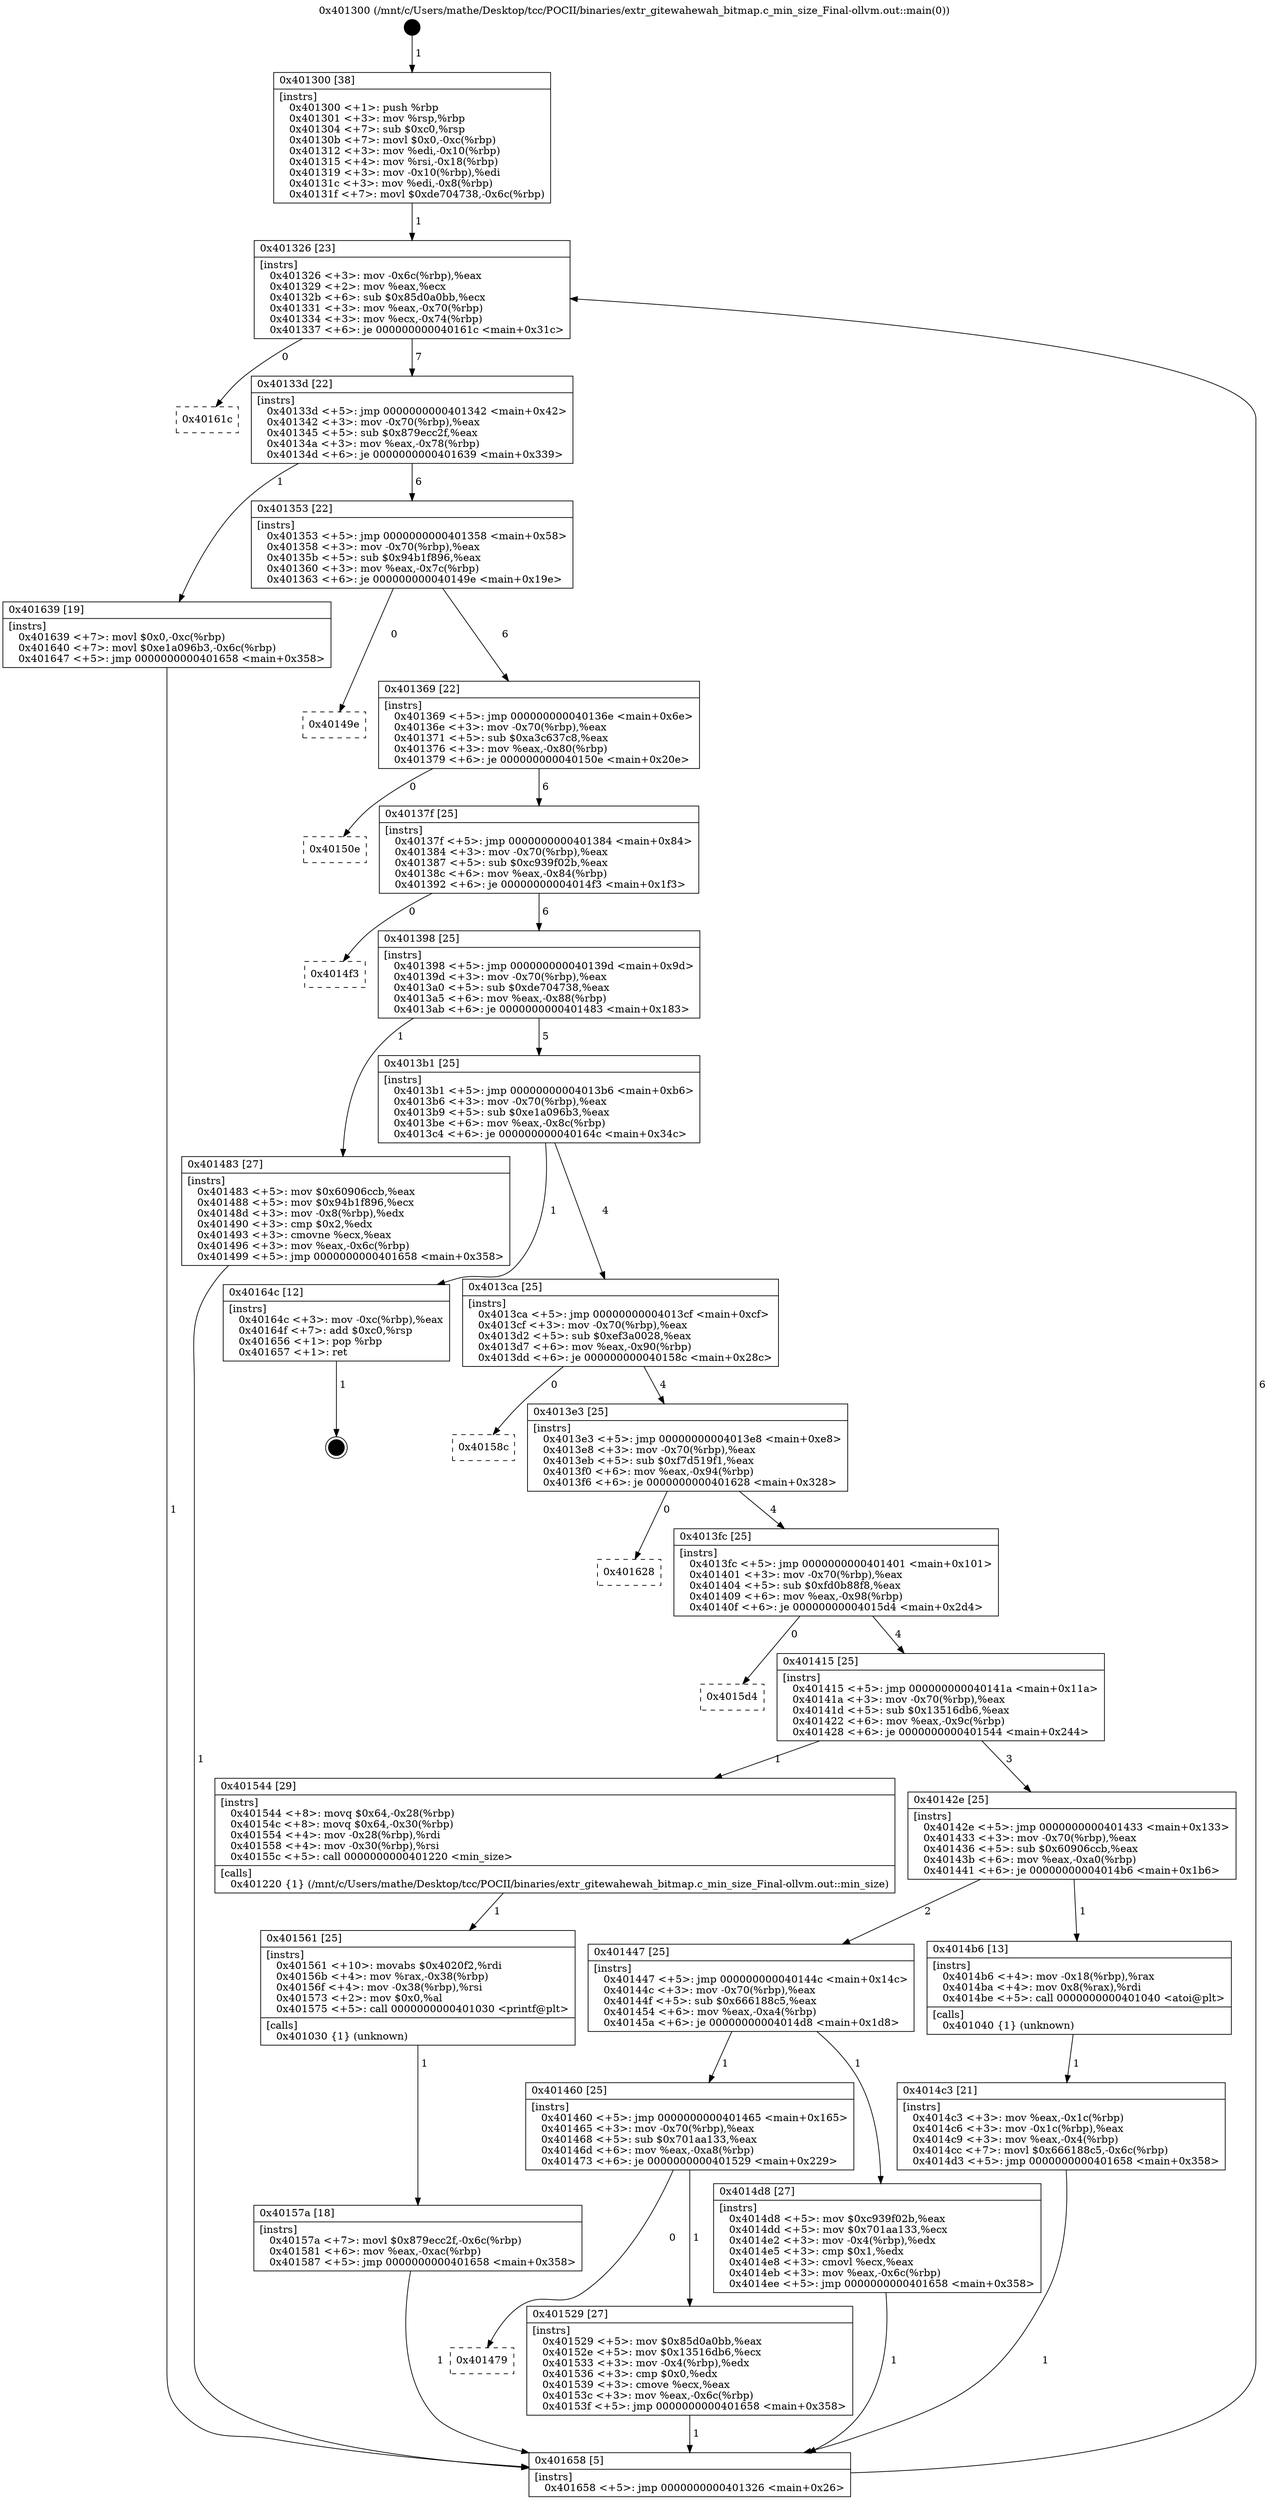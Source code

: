 digraph "0x401300" {
  label = "0x401300 (/mnt/c/Users/mathe/Desktop/tcc/POCII/binaries/extr_gitewahewah_bitmap.c_min_size_Final-ollvm.out::main(0))"
  labelloc = "t"
  node[shape=record]

  Entry [label="",width=0.3,height=0.3,shape=circle,fillcolor=black,style=filled]
  "0x401326" [label="{
     0x401326 [23]\l
     | [instrs]\l
     &nbsp;&nbsp;0x401326 \<+3\>: mov -0x6c(%rbp),%eax\l
     &nbsp;&nbsp;0x401329 \<+2\>: mov %eax,%ecx\l
     &nbsp;&nbsp;0x40132b \<+6\>: sub $0x85d0a0bb,%ecx\l
     &nbsp;&nbsp;0x401331 \<+3\>: mov %eax,-0x70(%rbp)\l
     &nbsp;&nbsp;0x401334 \<+3\>: mov %ecx,-0x74(%rbp)\l
     &nbsp;&nbsp;0x401337 \<+6\>: je 000000000040161c \<main+0x31c\>\l
  }"]
  "0x40161c" [label="{
     0x40161c\l
  }", style=dashed]
  "0x40133d" [label="{
     0x40133d [22]\l
     | [instrs]\l
     &nbsp;&nbsp;0x40133d \<+5\>: jmp 0000000000401342 \<main+0x42\>\l
     &nbsp;&nbsp;0x401342 \<+3\>: mov -0x70(%rbp),%eax\l
     &nbsp;&nbsp;0x401345 \<+5\>: sub $0x879ecc2f,%eax\l
     &nbsp;&nbsp;0x40134a \<+3\>: mov %eax,-0x78(%rbp)\l
     &nbsp;&nbsp;0x40134d \<+6\>: je 0000000000401639 \<main+0x339\>\l
  }"]
  Exit [label="",width=0.3,height=0.3,shape=circle,fillcolor=black,style=filled,peripheries=2]
  "0x401639" [label="{
     0x401639 [19]\l
     | [instrs]\l
     &nbsp;&nbsp;0x401639 \<+7\>: movl $0x0,-0xc(%rbp)\l
     &nbsp;&nbsp;0x401640 \<+7\>: movl $0xe1a096b3,-0x6c(%rbp)\l
     &nbsp;&nbsp;0x401647 \<+5\>: jmp 0000000000401658 \<main+0x358\>\l
  }"]
  "0x401353" [label="{
     0x401353 [22]\l
     | [instrs]\l
     &nbsp;&nbsp;0x401353 \<+5\>: jmp 0000000000401358 \<main+0x58\>\l
     &nbsp;&nbsp;0x401358 \<+3\>: mov -0x70(%rbp),%eax\l
     &nbsp;&nbsp;0x40135b \<+5\>: sub $0x94b1f896,%eax\l
     &nbsp;&nbsp;0x401360 \<+3\>: mov %eax,-0x7c(%rbp)\l
     &nbsp;&nbsp;0x401363 \<+6\>: je 000000000040149e \<main+0x19e\>\l
  }"]
  "0x40157a" [label="{
     0x40157a [18]\l
     | [instrs]\l
     &nbsp;&nbsp;0x40157a \<+7\>: movl $0x879ecc2f,-0x6c(%rbp)\l
     &nbsp;&nbsp;0x401581 \<+6\>: mov %eax,-0xac(%rbp)\l
     &nbsp;&nbsp;0x401587 \<+5\>: jmp 0000000000401658 \<main+0x358\>\l
  }"]
  "0x40149e" [label="{
     0x40149e\l
  }", style=dashed]
  "0x401369" [label="{
     0x401369 [22]\l
     | [instrs]\l
     &nbsp;&nbsp;0x401369 \<+5\>: jmp 000000000040136e \<main+0x6e\>\l
     &nbsp;&nbsp;0x40136e \<+3\>: mov -0x70(%rbp),%eax\l
     &nbsp;&nbsp;0x401371 \<+5\>: sub $0xa3c637c8,%eax\l
     &nbsp;&nbsp;0x401376 \<+3\>: mov %eax,-0x80(%rbp)\l
     &nbsp;&nbsp;0x401379 \<+6\>: je 000000000040150e \<main+0x20e\>\l
  }"]
  "0x401561" [label="{
     0x401561 [25]\l
     | [instrs]\l
     &nbsp;&nbsp;0x401561 \<+10\>: movabs $0x4020f2,%rdi\l
     &nbsp;&nbsp;0x40156b \<+4\>: mov %rax,-0x38(%rbp)\l
     &nbsp;&nbsp;0x40156f \<+4\>: mov -0x38(%rbp),%rsi\l
     &nbsp;&nbsp;0x401573 \<+2\>: mov $0x0,%al\l
     &nbsp;&nbsp;0x401575 \<+5\>: call 0000000000401030 \<printf@plt\>\l
     | [calls]\l
     &nbsp;&nbsp;0x401030 \{1\} (unknown)\l
  }"]
  "0x40150e" [label="{
     0x40150e\l
  }", style=dashed]
  "0x40137f" [label="{
     0x40137f [25]\l
     | [instrs]\l
     &nbsp;&nbsp;0x40137f \<+5\>: jmp 0000000000401384 \<main+0x84\>\l
     &nbsp;&nbsp;0x401384 \<+3\>: mov -0x70(%rbp),%eax\l
     &nbsp;&nbsp;0x401387 \<+5\>: sub $0xc939f02b,%eax\l
     &nbsp;&nbsp;0x40138c \<+6\>: mov %eax,-0x84(%rbp)\l
     &nbsp;&nbsp;0x401392 \<+6\>: je 00000000004014f3 \<main+0x1f3\>\l
  }"]
  "0x401479" [label="{
     0x401479\l
  }", style=dashed]
  "0x4014f3" [label="{
     0x4014f3\l
  }", style=dashed]
  "0x401398" [label="{
     0x401398 [25]\l
     | [instrs]\l
     &nbsp;&nbsp;0x401398 \<+5\>: jmp 000000000040139d \<main+0x9d\>\l
     &nbsp;&nbsp;0x40139d \<+3\>: mov -0x70(%rbp),%eax\l
     &nbsp;&nbsp;0x4013a0 \<+5\>: sub $0xde704738,%eax\l
     &nbsp;&nbsp;0x4013a5 \<+6\>: mov %eax,-0x88(%rbp)\l
     &nbsp;&nbsp;0x4013ab \<+6\>: je 0000000000401483 \<main+0x183\>\l
  }"]
  "0x401529" [label="{
     0x401529 [27]\l
     | [instrs]\l
     &nbsp;&nbsp;0x401529 \<+5\>: mov $0x85d0a0bb,%eax\l
     &nbsp;&nbsp;0x40152e \<+5\>: mov $0x13516db6,%ecx\l
     &nbsp;&nbsp;0x401533 \<+3\>: mov -0x4(%rbp),%edx\l
     &nbsp;&nbsp;0x401536 \<+3\>: cmp $0x0,%edx\l
     &nbsp;&nbsp;0x401539 \<+3\>: cmove %ecx,%eax\l
     &nbsp;&nbsp;0x40153c \<+3\>: mov %eax,-0x6c(%rbp)\l
     &nbsp;&nbsp;0x40153f \<+5\>: jmp 0000000000401658 \<main+0x358\>\l
  }"]
  "0x401483" [label="{
     0x401483 [27]\l
     | [instrs]\l
     &nbsp;&nbsp;0x401483 \<+5\>: mov $0x60906ccb,%eax\l
     &nbsp;&nbsp;0x401488 \<+5\>: mov $0x94b1f896,%ecx\l
     &nbsp;&nbsp;0x40148d \<+3\>: mov -0x8(%rbp),%edx\l
     &nbsp;&nbsp;0x401490 \<+3\>: cmp $0x2,%edx\l
     &nbsp;&nbsp;0x401493 \<+3\>: cmovne %ecx,%eax\l
     &nbsp;&nbsp;0x401496 \<+3\>: mov %eax,-0x6c(%rbp)\l
     &nbsp;&nbsp;0x401499 \<+5\>: jmp 0000000000401658 \<main+0x358\>\l
  }"]
  "0x4013b1" [label="{
     0x4013b1 [25]\l
     | [instrs]\l
     &nbsp;&nbsp;0x4013b1 \<+5\>: jmp 00000000004013b6 \<main+0xb6\>\l
     &nbsp;&nbsp;0x4013b6 \<+3\>: mov -0x70(%rbp),%eax\l
     &nbsp;&nbsp;0x4013b9 \<+5\>: sub $0xe1a096b3,%eax\l
     &nbsp;&nbsp;0x4013be \<+6\>: mov %eax,-0x8c(%rbp)\l
     &nbsp;&nbsp;0x4013c4 \<+6\>: je 000000000040164c \<main+0x34c\>\l
  }"]
  "0x401658" [label="{
     0x401658 [5]\l
     | [instrs]\l
     &nbsp;&nbsp;0x401658 \<+5\>: jmp 0000000000401326 \<main+0x26\>\l
  }"]
  "0x401300" [label="{
     0x401300 [38]\l
     | [instrs]\l
     &nbsp;&nbsp;0x401300 \<+1\>: push %rbp\l
     &nbsp;&nbsp;0x401301 \<+3\>: mov %rsp,%rbp\l
     &nbsp;&nbsp;0x401304 \<+7\>: sub $0xc0,%rsp\l
     &nbsp;&nbsp;0x40130b \<+7\>: movl $0x0,-0xc(%rbp)\l
     &nbsp;&nbsp;0x401312 \<+3\>: mov %edi,-0x10(%rbp)\l
     &nbsp;&nbsp;0x401315 \<+4\>: mov %rsi,-0x18(%rbp)\l
     &nbsp;&nbsp;0x401319 \<+3\>: mov -0x10(%rbp),%edi\l
     &nbsp;&nbsp;0x40131c \<+3\>: mov %edi,-0x8(%rbp)\l
     &nbsp;&nbsp;0x40131f \<+7\>: movl $0xde704738,-0x6c(%rbp)\l
  }"]
  "0x401460" [label="{
     0x401460 [25]\l
     | [instrs]\l
     &nbsp;&nbsp;0x401460 \<+5\>: jmp 0000000000401465 \<main+0x165\>\l
     &nbsp;&nbsp;0x401465 \<+3\>: mov -0x70(%rbp),%eax\l
     &nbsp;&nbsp;0x401468 \<+5\>: sub $0x701aa133,%eax\l
     &nbsp;&nbsp;0x40146d \<+6\>: mov %eax,-0xa8(%rbp)\l
     &nbsp;&nbsp;0x401473 \<+6\>: je 0000000000401529 \<main+0x229\>\l
  }"]
  "0x40164c" [label="{
     0x40164c [12]\l
     | [instrs]\l
     &nbsp;&nbsp;0x40164c \<+3\>: mov -0xc(%rbp),%eax\l
     &nbsp;&nbsp;0x40164f \<+7\>: add $0xc0,%rsp\l
     &nbsp;&nbsp;0x401656 \<+1\>: pop %rbp\l
     &nbsp;&nbsp;0x401657 \<+1\>: ret\l
  }"]
  "0x4013ca" [label="{
     0x4013ca [25]\l
     | [instrs]\l
     &nbsp;&nbsp;0x4013ca \<+5\>: jmp 00000000004013cf \<main+0xcf\>\l
     &nbsp;&nbsp;0x4013cf \<+3\>: mov -0x70(%rbp),%eax\l
     &nbsp;&nbsp;0x4013d2 \<+5\>: sub $0xef3a0028,%eax\l
     &nbsp;&nbsp;0x4013d7 \<+6\>: mov %eax,-0x90(%rbp)\l
     &nbsp;&nbsp;0x4013dd \<+6\>: je 000000000040158c \<main+0x28c\>\l
  }"]
  "0x4014d8" [label="{
     0x4014d8 [27]\l
     | [instrs]\l
     &nbsp;&nbsp;0x4014d8 \<+5\>: mov $0xc939f02b,%eax\l
     &nbsp;&nbsp;0x4014dd \<+5\>: mov $0x701aa133,%ecx\l
     &nbsp;&nbsp;0x4014e2 \<+3\>: mov -0x4(%rbp),%edx\l
     &nbsp;&nbsp;0x4014e5 \<+3\>: cmp $0x1,%edx\l
     &nbsp;&nbsp;0x4014e8 \<+3\>: cmovl %ecx,%eax\l
     &nbsp;&nbsp;0x4014eb \<+3\>: mov %eax,-0x6c(%rbp)\l
     &nbsp;&nbsp;0x4014ee \<+5\>: jmp 0000000000401658 \<main+0x358\>\l
  }"]
  "0x40158c" [label="{
     0x40158c\l
  }", style=dashed]
  "0x4013e3" [label="{
     0x4013e3 [25]\l
     | [instrs]\l
     &nbsp;&nbsp;0x4013e3 \<+5\>: jmp 00000000004013e8 \<main+0xe8\>\l
     &nbsp;&nbsp;0x4013e8 \<+3\>: mov -0x70(%rbp),%eax\l
     &nbsp;&nbsp;0x4013eb \<+5\>: sub $0xf7d519f1,%eax\l
     &nbsp;&nbsp;0x4013f0 \<+6\>: mov %eax,-0x94(%rbp)\l
     &nbsp;&nbsp;0x4013f6 \<+6\>: je 0000000000401628 \<main+0x328\>\l
  }"]
  "0x4014c3" [label="{
     0x4014c3 [21]\l
     | [instrs]\l
     &nbsp;&nbsp;0x4014c3 \<+3\>: mov %eax,-0x1c(%rbp)\l
     &nbsp;&nbsp;0x4014c6 \<+3\>: mov -0x1c(%rbp),%eax\l
     &nbsp;&nbsp;0x4014c9 \<+3\>: mov %eax,-0x4(%rbp)\l
     &nbsp;&nbsp;0x4014cc \<+7\>: movl $0x666188c5,-0x6c(%rbp)\l
     &nbsp;&nbsp;0x4014d3 \<+5\>: jmp 0000000000401658 \<main+0x358\>\l
  }"]
  "0x401628" [label="{
     0x401628\l
  }", style=dashed]
  "0x4013fc" [label="{
     0x4013fc [25]\l
     | [instrs]\l
     &nbsp;&nbsp;0x4013fc \<+5\>: jmp 0000000000401401 \<main+0x101\>\l
     &nbsp;&nbsp;0x401401 \<+3\>: mov -0x70(%rbp),%eax\l
     &nbsp;&nbsp;0x401404 \<+5\>: sub $0xfd0b88f8,%eax\l
     &nbsp;&nbsp;0x401409 \<+6\>: mov %eax,-0x98(%rbp)\l
     &nbsp;&nbsp;0x40140f \<+6\>: je 00000000004015d4 \<main+0x2d4\>\l
  }"]
  "0x401447" [label="{
     0x401447 [25]\l
     | [instrs]\l
     &nbsp;&nbsp;0x401447 \<+5\>: jmp 000000000040144c \<main+0x14c\>\l
     &nbsp;&nbsp;0x40144c \<+3\>: mov -0x70(%rbp),%eax\l
     &nbsp;&nbsp;0x40144f \<+5\>: sub $0x666188c5,%eax\l
     &nbsp;&nbsp;0x401454 \<+6\>: mov %eax,-0xa4(%rbp)\l
     &nbsp;&nbsp;0x40145a \<+6\>: je 00000000004014d8 \<main+0x1d8\>\l
  }"]
  "0x4015d4" [label="{
     0x4015d4\l
  }", style=dashed]
  "0x401415" [label="{
     0x401415 [25]\l
     | [instrs]\l
     &nbsp;&nbsp;0x401415 \<+5\>: jmp 000000000040141a \<main+0x11a\>\l
     &nbsp;&nbsp;0x40141a \<+3\>: mov -0x70(%rbp),%eax\l
     &nbsp;&nbsp;0x40141d \<+5\>: sub $0x13516db6,%eax\l
     &nbsp;&nbsp;0x401422 \<+6\>: mov %eax,-0x9c(%rbp)\l
     &nbsp;&nbsp;0x401428 \<+6\>: je 0000000000401544 \<main+0x244\>\l
  }"]
  "0x4014b6" [label="{
     0x4014b6 [13]\l
     | [instrs]\l
     &nbsp;&nbsp;0x4014b6 \<+4\>: mov -0x18(%rbp),%rax\l
     &nbsp;&nbsp;0x4014ba \<+4\>: mov 0x8(%rax),%rdi\l
     &nbsp;&nbsp;0x4014be \<+5\>: call 0000000000401040 \<atoi@plt\>\l
     | [calls]\l
     &nbsp;&nbsp;0x401040 \{1\} (unknown)\l
  }"]
  "0x401544" [label="{
     0x401544 [29]\l
     | [instrs]\l
     &nbsp;&nbsp;0x401544 \<+8\>: movq $0x64,-0x28(%rbp)\l
     &nbsp;&nbsp;0x40154c \<+8\>: movq $0x64,-0x30(%rbp)\l
     &nbsp;&nbsp;0x401554 \<+4\>: mov -0x28(%rbp),%rdi\l
     &nbsp;&nbsp;0x401558 \<+4\>: mov -0x30(%rbp),%rsi\l
     &nbsp;&nbsp;0x40155c \<+5\>: call 0000000000401220 \<min_size\>\l
     | [calls]\l
     &nbsp;&nbsp;0x401220 \{1\} (/mnt/c/Users/mathe/Desktop/tcc/POCII/binaries/extr_gitewahewah_bitmap.c_min_size_Final-ollvm.out::min_size)\l
  }"]
  "0x40142e" [label="{
     0x40142e [25]\l
     | [instrs]\l
     &nbsp;&nbsp;0x40142e \<+5\>: jmp 0000000000401433 \<main+0x133\>\l
     &nbsp;&nbsp;0x401433 \<+3\>: mov -0x70(%rbp),%eax\l
     &nbsp;&nbsp;0x401436 \<+5\>: sub $0x60906ccb,%eax\l
     &nbsp;&nbsp;0x40143b \<+6\>: mov %eax,-0xa0(%rbp)\l
     &nbsp;&nbsp;0x401441 \<+6\>: je 00000000004014b6 \<main+0x1b6\>\l
  }"]
  Entry -> "0x401300" [label=" 1"]
  "0x401326" -> "0x40161c" [label=" 0"]
  "0x401326" -> "0x40133d" [label=" 7"]
  "0x40164c" -> Exit [label=" 1"]
  "0x40133d" -> "0x401639" [label=" 1"]
  "0x40133d" -> "0x401353" [label=" 6"]
  "0x401639" -> "0x401658" [label=" 1"]
  "0x401353" -> "0x40149e" [label=" 0"]
  "0x401353" -> "0x401369" [label=" 6"]
  "0x40157a" -> "0x401658" [label=" 1"]
  "0x401369" -> "0x40150e" [label=" 0"]
  "0x401369" -> "0x40137f" [label=" 6"]
  "0x401561" -> "0x40157a" [label=" 1"]
  "0x40137f" -> "0x4014f3" [label=" 0"]
  "0x40137f" -> "0x401398" [label=" 6"]
  "0x401544" -> "0x401561" [label=" 1"]
  "0x401398" -> "0x401483" [label=" 1"]
  "0x401398" -> "0x4013b1" [label=" 5"]
  "0x401483" -> "0x401658" [label=" 1"]
  "0x401300" -> "0x401326" [label=" 1"]
  "0x401658" -> "0x401326" [label=" 6"]
  "0x401529" -> "0x401658" [label=" 1"]
  "0x4013b1" -> "0x40164c" [label=" 1"]
  "0x4013b1" -> "0x4013ca" [label=" 4"]
  "0x401460" -> "0x401529" [label=" 1"]
  "0x4013ca" -> "0x40158c" [label=" 0"]
  "0x4013ca" -> "0x4013e3" [label=" 4"]
  "0x401460" -> "0x401479" [label=" 0"]
  "0x4013e3" -> "0x401628" [label=" 0"]
  "0x4013e3" -> "0x4013fc" [label=" 4"]
  "0x401447" -> "0x401460" [label=" 1"]
  "0x4013fc" -> "0x4015d4" [label=" 0"]
  "0x4013fc" -> "0x401415" [label=" 4"]
  "0x401447" -> "0x4014d8" [label=" 1"]
  "0x401415" -> "0x401544" [label=" 1"]
  "0x401415" -> "0x40142e" [label=" 3"]
  "0x4014d8" -> "0x401658" [label=" 1"]
  "0x40142e" -> "0x4014b6" [label=" 1"]
  "0x40142e" -> "0x401447" [label=" 2"]
  "0x4014b6" -> "0x4014c3" [label=" 1"]
  "0x4014c3" -> "0x401658" [label=" 1"]
}
